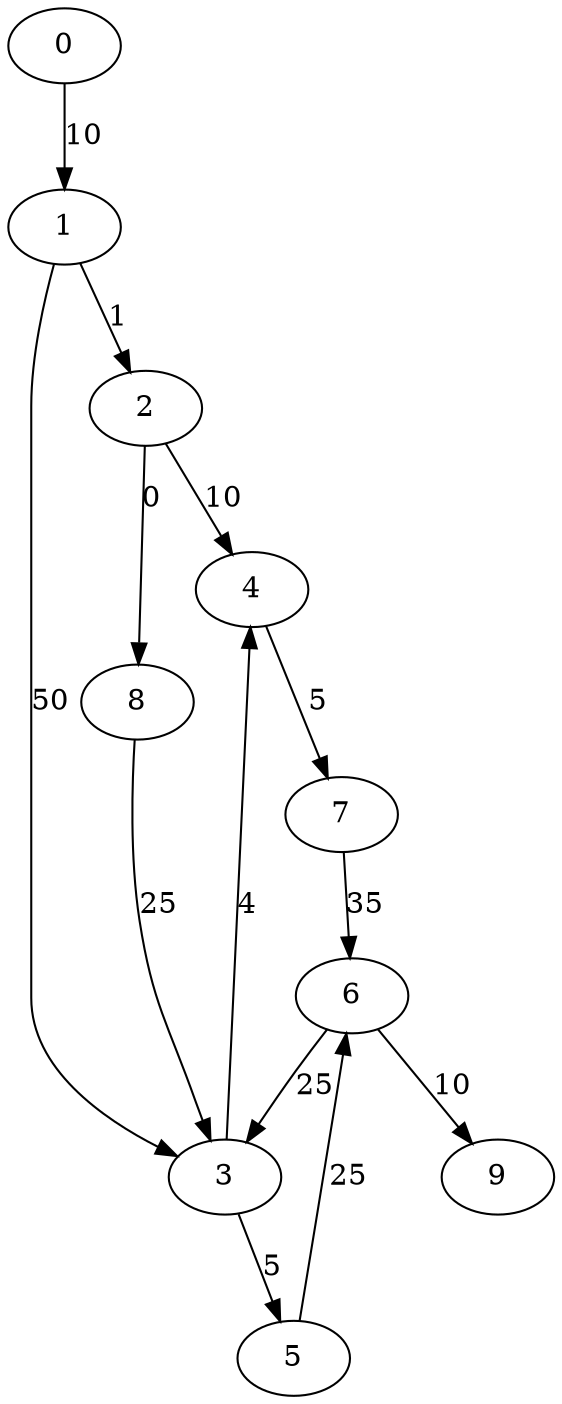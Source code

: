 digraph mon_graph {
	0 -> 1 [label=10];
	1 -> 2 [label=1];
	1 -> 3 [label=50];
	2 -> 4 [label=10];
	2 -> 8 [label=0];
	3 -> 4 [label=4];
	3 -> 5 [label=5];
	4 -> 7 [label=5];
	5 -> 6 [label=25];
	6 -> 3 [label=25];
	6 -> 9 [label=10];
	7 -> 6 [label=35];
	8 -> 3 [label=25];
}